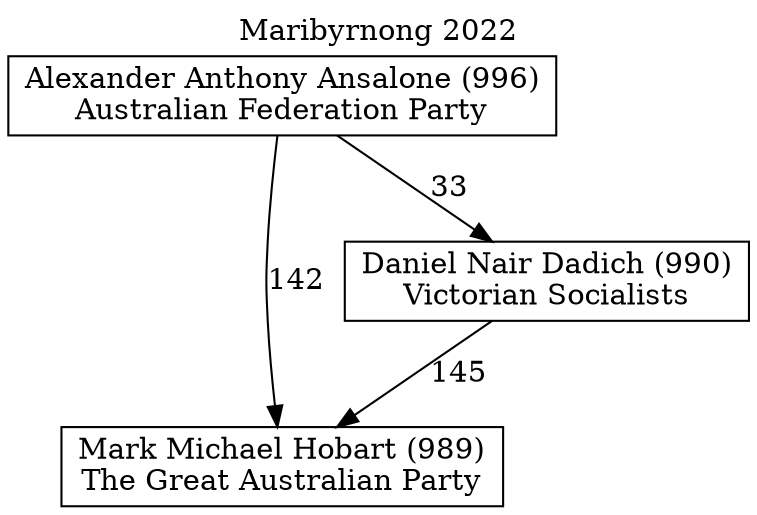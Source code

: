 // House preference flow
digraph "Mark Michael Hobart (989)_Maribyrnong_2022" {
	graph [label="Maribyrnong 2022" labelloc=t mclimit=10]
	node [shape=box]
	"Mark Michael Hobart (989)" [label="Mark Michael Hobart (989)
The Great Australian Party"]
	"Alexander Anthony Ansalone (996)" [label="Alexander Anthony Ansalone (996)
Australian Federation Party"]
	"Daniel Nair Dadich (990)" [label="Daniel Nair Dadich (990)
Victorian Socialists"]
	"Daniel Nair Dadich (990)" -> "Mark Michael Hobart (989)" [label=145]
	"Alexander Anthony Ansalone (996)" -> "Mark Michael Hobart (989)" [label=142]
	"Alexander Anthony Ansalone (996)" -> "Daniel Nair Dadich (990)" [label=33]
}
